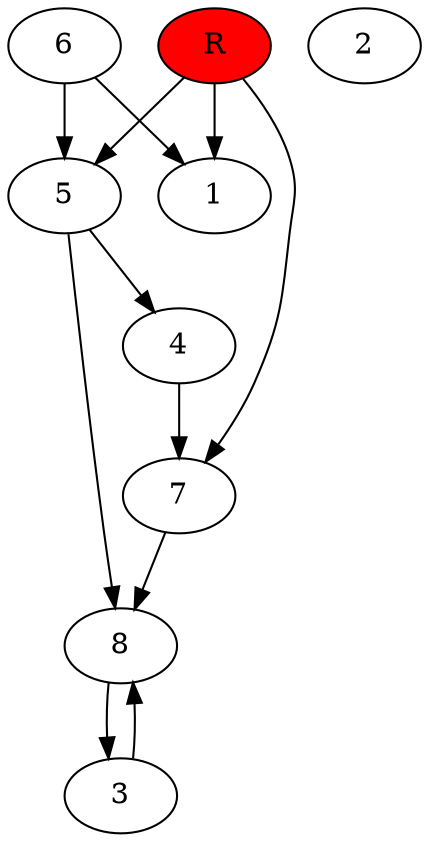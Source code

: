 digraph prb4219 {
	1
	2
	3
	4
	5
	6
	7
	8
	R [fillcolor="#ff0000" style=filled]
	3 -> 8
	4 -> 7
	5 -> 4
	5 -> 8
	6 -> 1
	6 -> 5
	7 -> 8
	8 -> 3
	R -> 1
	R -> 5
	R -> 7
}
